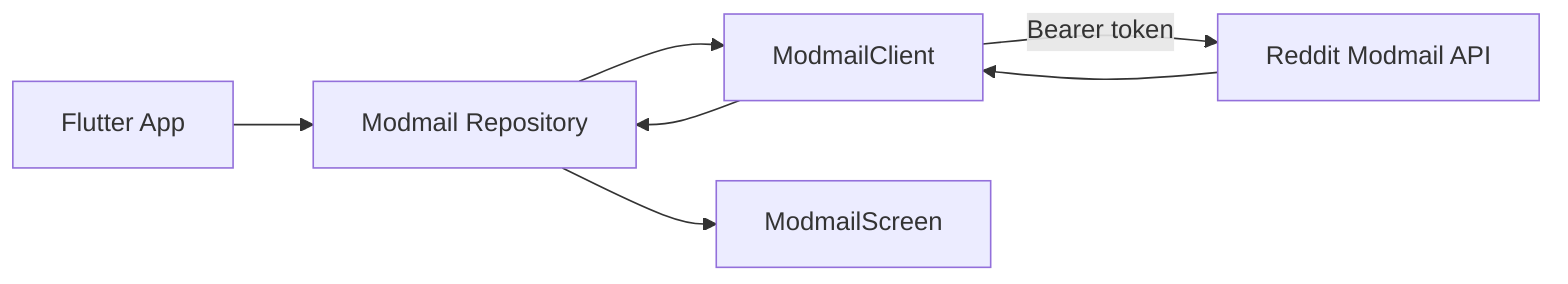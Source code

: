 flowchart LR
  App[Flutter App] --> Repo[Modmail Repository]
  Repo --> Client[ModmailClient]
  Client -->|Bearer token| Reddit[Reddit Modmail API]
  Reddit --> Client
  Client --> Repo
  Repo --> UI[ModmailScreen]